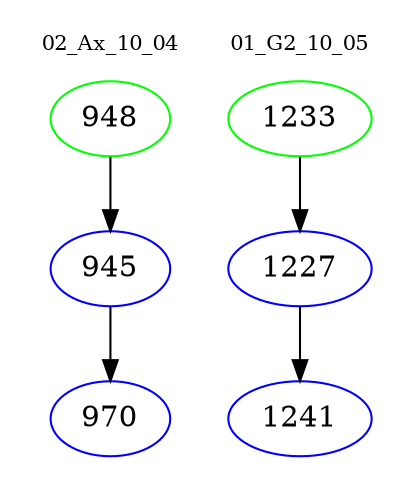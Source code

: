 digraph{
subgraph cluster_0 {
color = white
label = "02_Ax_10_04";
fontsize=10;
T0_948 [label="948", color="green"]
T0_948 -> T0_945 [color="black"]
T0_945 [label="945", color="blue"]
T0_945 -> T0_970 [color="black"]
T0_970 [label="970", color="blue"]
}
subgraph cluster_1 {
color = white
label = "01_G2_10_05";
fontsize=10;
T1_1233 [label="1233", color="green"]
T1_1233 -> T1_1227 [color="black"]
T1_1227 [label="1227", color="blue"]
T1_1227 -> T1_1241 [color="black"]
T1_1241 [label="1241", color="blue"]
}
}
